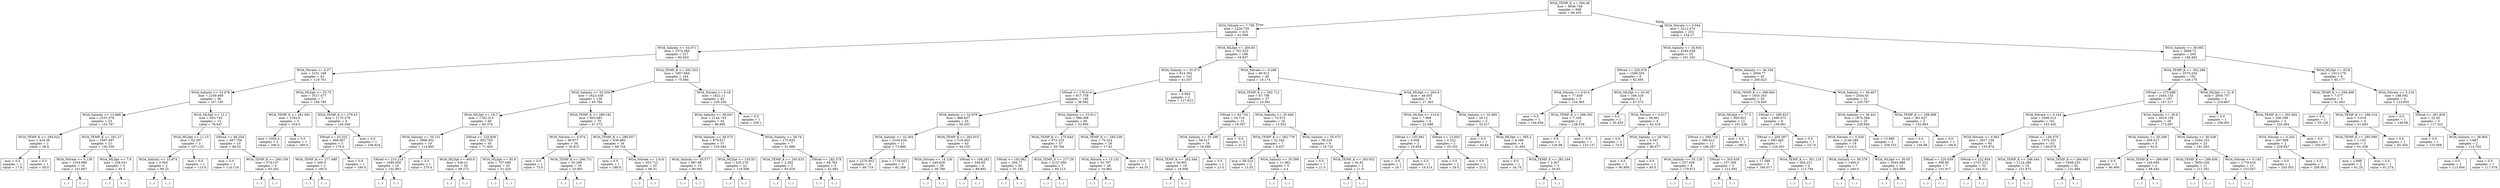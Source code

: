 digraph Tree {
node [shape=box] ;
0 [label="WOA_TEMP_K <= 294.36\nmse = 4646.748\nsamples = 668\nvalue = 96.435"] ;
1 [label="WOA_Nitrate <= 7.709\nmse = 2226.735\nsamples = 415\nvalue = 61.009"] ;
0 -> 1 [labeldistance=2.5, labelangle=45, headlabel="True"] ;
2 [label="WOA_Salinity <= 34.071\nmse = 2374.385\nsamples = 227\nvalue = 82.943"] ;
1 -> 2 ;
3 [label="WOA_Nitrate <= 6.37\nmse = 3151.168\nsamples = 43\nvalue = 119.701"] ;
2 -> 3 ;
4 [label="WOA_Salinity <= 33.478\nmse = 2109.469\nsamples = 36\nvalue = 107.185"] ;
3 -> 4 ;
5 [label="WOA_Salinity <= 12.689\nmse = 2101.576\nsamples = 23\nvalue = 124.767"] ;
4 -> 5 ;
6 [label="WOA_TEMP_K <= 284.022\nmse = 424.36\nsamples = 2\nvalue = 38.4"] ;
5 -> 6 ;
7 [label="mse = 0.0\nsamples = 1\nvalue = 17.8"] ;
6 -> 7 ;
8 [label="mse = 0.0\nsamples = 1\nvalue = 59.0"] ;
6 -> 8 ;
9 [label="WOA_TEMP_K <= 291.27\nmse = 1697.497\nsamples = 21\nvalue = 130.339"] ;
5 -> 9 ;
10 [label="WOA_Nitrate <= 0.138\nmse = 1554.889\nsamples = 16\nvalue = 141.667"] ;
9 -> 10 ;
11 [label="(...)"] ;
10 -> 11 ;
12 [label="(...)"] ;
10 -> 12 ;
39 [label="WOA_MLDpt <= 7.9\nmse = 238.031\nsamples = 5\nvalue = 91.5"] ;
9 -> 39 ;
40 [label="(...)"] ;
39 -> 40 ;
43 [label="(...)"] ;
39 -> 43 ;
48 [label="WOA_MLDpt <= 12.1\nmse = 653.743\nsamples = 13\nvalue = 76.647"] ;
4 -> 48 ;
49 [label="WOA_MLDpt <= 11.15\nmse = 62.297\nsamples = 3\nvalue = 107.125"] ;
48 -> 49 ;
50 [label="WOA_Salinity <= 33.874\nmse = 0.563\nsamples = 2\nvalue = 99.25"] ;
49 -> 50 ;
51 [label="(...)"] ;
50 -> 51 ;
52 [label="(...)"] ;
50 -> 52 ;
53 [label="mse = 0.0\nsamples = 1\nvalue = 115.0"] ;
49 -> 53 ;
54 [label="SWrad <= 66.254\nmse = 497.704\nsamples = 10\nvalue = 68.52"] ;
48 -> 54 ;
55 [label="mse = 0.0\nsamples = 1\nvalue = 114.116"] ;
54 -> 55 ;
56 [label="WOA_TEMP_K <= 290.159\nmse = 374.147\nsamples = 9\nvalue = 65.263"] ;
54 -> 56 ;
57 [label="(...)"] ;
56 -> 57 ;
64 [label="(...)"] ;
56 -> 64 ;
71 [label="WOA_MLDpt <= 25.75\nmse = 3517.477\nsamples = 7\nvalue = 184.785"] ;
3 -> 71 ;
72 [label="WOA_TEMP_K <= 281.091\nmse = 2784.0\nsamples = 3\nvalue = 224.0"] ;
71 -> 72 ;
73 [label="mse = 3200.0\nsamples = 2\nvalue = 200.0"] ;
72 -> 73 ;
74 [label="mse = 0.0\nsamples = 1\nvalue = 260.0"] ;
72 -> 74 ;
75 [label="WOA_TEMP_K <= 279.43\nmse = 1175.278\nsamples = 4\nvalue = 145.569"] ;
71 -> 75 ;
76 [label="SWrad <= 43.332\nmse = 466.667\nsamples = 3\nvalue = 170.0"] ;
75 -> 76 ;
77 [label="WOA_TEMP_K <= 277.488\nmse = 400.0\nsamples = 2\nvalue = 160.0"] ;
76 -> 77 ;
78 [label="(...)"] ;
77 -> 78 ;
79 [label="(...)"] ;
77 -> 79 ;
80 [label="mse = 0.0\nsamples = 1\nvalue = 190.0"] ;
76 -> 80 ;
81 [label="mse = 0.0\nsamples = 1\nvalue = 108.924"] ;
75 -> 81 ;
82 [label="WOA_TEMP_K <= 292.333\nmse = 1857.694\nsamples = 184\nvalue = 75.084"] ;
2 -> 82 ;
83 [label="WOA_Salinity <= 35.234\nmse = 1623.438\nsamples = 139\nvalue = 65.794"] ;
82 -> 83 ;
84 [label="WOA_MLDpt <= 19.7\nmse = 1792.313\nsamples = 69\nvalue = 82.374"] ;
83 -> 84 ;
85 [label="WOA_Salinity <= 35.151\nmse = 2866.502\nsamples = 19\nvalue = 114.895"] ;
84 -> 85 ;
86 [label="SWrad <= 210.218\nmse = 1094.059\nsamples = 18\nvalue = 102.963"] ;
85 -> 86 ;
87 [label="(...)"] ;
86 -> 87 ;
118 [label="(...)"] ;
86 -> 118 ;
119 [label="mse = 0.0\nsamples = 1\nvalue = 270.0"] ;
85 -> 119 ;
120 [label="SWrad <= 125.839\nmse = 952.793\nsamples = 50\nvalue = 71.403"] ;
84 -> 120 ;
121 [label="WOA_MLDpt <= 400.0\nmse = 538.21\nsamples = 30\nvalue = 88.272"] ;
120 -> 121 ;
122 [label="(...)"] ;
121 -> 122 ;
157 [label="(...)"] ;
121 -> 157 ;
160 [label="WOA_MLDpt <= 95.9\nmse = 707.696\nsamples = 20\nvalue = 51.426"] ;
120 -> 160 ;
161 [label="(...)"] ;
160 -> 161 ;
196 [label="(...)"] ;
160 -> 196 ;
197 [label="WOA_TEMP_K <= 289.181\nmse = 803.683\nsamples = 70\nvalue = 47.572"] ;
83 -> 197 ;
198 [label="WOA_Nitrate <= 0.074\nmse = 96.877\nsamples = 36\nvalue = 26.815"] ;
197 -> 198 ;
199 [label="mse = 0.0\nsamples = 1\nvalue = 73.0"] ;
198 -> 199 ;
200 [label="WOA_TEMP_K <= 286.731\nmse = 55.299\nsamples = 35\nvalue = 25.891"] ;
198 -> 200 ;
201 [label="(...)"] ;
200 -> 201 ;
226 [label="(...)"] ;
200 -> 226 ;
243 [label="WOA_TEMP_K <= 289.557\nmse = 636.883\nsamples = 34\nvalue = 68.744"] ;
197 -> 243 ;
244 [label="mse = 0.0\nsamples = 1\nvalue = 188.0"] ;
243 -> 244 ;
245 [label="WOA_Nitrate <= 2.616\nmse = 353.712\nsamples = 33\nvalue = 66.31"] ;
243 -> 245 ;
246 [label="(...)"] ;
245 -> 246 ;
289 [label="(...)"] ;
245 -> 289 ;
294 [label="WOA_Nitrate <= 6.18\nmse = 1622.11\nsamples = 45\nvalue = 100.336"] ;
82 -> 294 ;
295 [label="WOA_Salinity <= 36.647\nmse = 1144.743\nsamples = 44\nvalue = 96.685"] ;
294 -> 295 ;
296 [label="WOA_Salinity <= 36.575\nmse = 879.617\nsamples = 37\nvalue = 105.084"] ;
295 -> 296 ;
297 [label="WOA_Salinity <= 35.577\nmse = 687.86\nsamples = 15\nvalue = 80.945"] ;
296 -> 297 ;
298 [label="(...)"] ;
297 -> 298 ;
309 [label="(...)"] ;
297 -> 309 ;
324 [label="WOA_MLDpt <= 135.55\nmse = 435.278\nsamples = 22\nvalue = 119.568"] ;
296 -> 324 ;
325 [label="(...)"] ;
324 -> 325 ;
336 [label="(...)"] ;
324 -> 336 ;
349 [label="WOA_Salinity <= 36.74\nmse = 175.835\nsamples = 7\nvalue = 51.889"] ;
295 -> 349 ;
350 [label="WOA_TEMP_K <= 293.633\nmse = 2.562\nsamples = 2\nvalue = 65.619"] ;
349 -> 350 ;
351 [label="(...)"] ;
350 -> 351 ;
352 [label="(...)"] ;
350 -> 352 ;
353 [label="SWrad <= 282.578\nmse = 68.783\nsamples = 5\nvalue = 42.082"] ;
349 -> 353 ;
354 [label="(...)"] ;
353 -> 354 ;
359 [label="(...)"] ;
353 -> 359 ;
360 [label="mse = 0.0\nsamples = 1\nvalue = 239.1"] ;
294 -> 360 ;
361 [label="WOA_MLDpt <= 200.65\nmse = 791.533\nsamples = 188\nvalue = 34.837"] ;
1 -> 361 ;
362 [label="WOA_Salinity <= 35.473\nmse = 914.302\nsamples = 142\nvalue = 41.037"] ;
361 -> 362 ;
363 [label="SWrad <= 176.414\nmse = 817.758\nsamples = 140\nvalue = 39.582"] ;
362 -> 363 ;
364 [label="WOA_Salinity <= 32.979\nmse = 988.607\nsamples = 54\nvalue = 50.203"] ;
363 -> 364 ;
365 [label="WOA_Salinity <= 32.564\nmse = 2104.634\nsamples = 11\nvalue = 73.886"] ;
364 -> 365 ;
366 [label="mse = 2270.852\nsamples = 6\nvalue = 68.719"] ;
365 -> 366 ;
367 [label="mse = 1774.543\nsamples = 5\nvalue = 81.268"] ;
365 -> 367 ;
368 [label="WOA_TEMP_K <= 282.915\nmse = 519.463\nsamples = 43\nvalue = 44.103"] ;
364 -> 368 ;
369 [label="WOA_Nitrate <= 14.126\nmse = 249.628\nsamples = 39\nvalue = 38.789"] ;
368 -> 369 ;
370 [label="(...)"] ;
369 -> 370 ;
385 [label="(...)"] ;
369 -> 385 ;
442 [label="SWrad <= 108.283\nmse = 549.65\nsamples = 4\nvalue = 88.893"] ;
368 -> 442 ;
443 [label="(...)"] ;
442 -> 443 ;
444 [label="(...)"] ;
442 -> 444 ;
445 [label="WOA_Salinity <= 33.911\nmse = 586.388\nsamples = 86\nvalue = 32.695"] ;
363 -> 445 ;
446 [label="WOA_TEMP_K <= 275.644\nmse = 672.233\nsamples = 57\nvalue = 39.794"] ;
445 -> 446 ;
447 [label="SWrad <= 183.962\nmse = 294.77\nsamples = 50\nvalue = 35.195"] ;
446 -> 447 ;
448 [label="(...)"] ;
447 -> 448 ;
455 [label="(...)"] ;
447 -> 455 ;
512 [label="WOA_TEMP_K <= 277.29\nmse = 2127.956\nsamples = 7\nvalue = 85.213"] ;
446 -> 512 ;
513 [label="(...)"] ;
512 -> 513 ;
516 [label="(...)"] ;
512 -> 516 ;
525 [label="WOA_TEMP_K <= 285.239\nmse = 70.324\nsamples = 29\nvalue = 17.63"] ;
445 -> 525 ;
526 [label="WOA_Nitrate <= 13.152\nmse = 53.787\nsamples = 28\nvalue = 16.962"] ;
525 -> 526 ;
527 [label="(...)"] ;
526 -> 527 ;
532 [label="(...)"] ;
526 -> 532 ;
575 [label="mse = 0.0\nsamples = 1\nvalue = 44.35"] ;
525 -> 575 ;
576 [label="mse = 0.964\nsamples = 2\nvalue = 117.812"] ;
362 -> 576 ;
577 [label="WOA_Nitrate <= 9.296\nmse = 80.612\nsamples = 46\nvalue = 18.174"] ;
361 -> 577 ;
578 [label="WOA_TEMP_K <= 282.712\nmse = 67.756\nsamples = 37\nvalue = 16.391"] ;
577 -> 578 ;
579 [label="SWrad <= 93.724\nmse = 54.716\nsamples = 21\nvalue = 18.307"] ;
578 -> 579 ;
580 [label="WOA_Salinity <= 35.299\nmse = 58.517\nsamples = 19\nvalue = 18.089"] ;
579 -> 580 ;
581 [label="WOA_TEMP_K <= 282.564\nmse = 59.901\nsamples = 18\nvalue = 18.008"] ;
580 -> 581 ;
582 [label="(...)"] ;
581 -> 582 ;
583 [label="(...)"] ;
581 -> 583 ;
584 [label="mse = 0.0\nsamples = 1\nvalue = 21.0"] ;
580 -> 584 ;
585 [label="mse = -0.0\nsamples = 2\nvalue = 21.0"] ;
579 -> 585 ;
586 [label="WOA_Salinity <= 35.406\nmse = 73.572\nsamples = 16\nvalue = 13.552"] ;
578 -> 586 ;
587 [label="WOA_TEMP_K <= 282.779\nmse = 32.344\nsamples = 7\nvalue = 6.027"] ;
586 -> 587 ;
588 [label="mse = 58.523\nsamples = 2\nvalue = 13.35"] ;
587 -> 588 ;
589 [label="WOA_Salinity <= 35.399\nmse = 11.962\nsamples = 5\nvalue = 4.4"] ;
587 -> 589 ;
590 [label="(...)"] ;
589 -> 590 ;
593 [label="(...)"] ;
589 -> 593 ;
594 [label="WOA_Salinity <= 35.475\nmse = 36.229\nsamples = 9\nvalue = 18.725"] ;
586 -> 594 ;
595 [label="mse = 0.0\nsamples = 7\nvalue = 21.0"] ;
594 -> 595 ;
596 [label="WOA_TEMP_K <= 283.652\nmse = 82.81\nsamples = 2\nvalue = 11.9"] ;
594 -> 596 ;
597 [label="(...)"] ;
596 -> 597 ;
598 [label="(...)"] ;
596 -> 598 ;
599 [label="WOA_MLDpt <= 263.4\nmse = 46.055\nsamples = 9\nvalue = 27.363"] ;
577 -> 599 ;
600 [label="WOA_MLDpt <= 215.6\nmse = 7.999\nsamples = 4\nvalue = 22.088"] ;
599 -> 600 ;
601 [label="SWrad <= 103.981\nmse = 0.006\nsamples = 2\nvalue = 19.654"] ;
600 -> 601 ;
602 [label="mse = -0.0\nsamples = 1\nvalue = 19.7"] ;
601 -> 602 ;
603 [label="mse = 0.0\nsamples = 1\nvalue = 19.514"] ;
601 -> 603 ;
604 [label="SWrad <= 13.003\nmse = 0.222\nsamples = 2\nvalue = 25.333"] ;
600 -> 604 ;
605 [label="mse = 0.0\nsamples = 1\nvalue = 26.0"] ;
604 -> 605 ;
606 [label="mse = 0.0\nsamples = 1\nvalue = 25.0"] ;
604 -> 606 ;
607 [label="WOA_Salinity <= 33.485\nmse = 20.12\nsamples = 5\nvalue = 33.517"] ;
599 -> 607 ;
608 [label="mse = 0.0\nsamples = 1\nvalue = 42.64"] ;
607 -> 608 ;
609 [label="WOA_MLDpt <= 305.3\nmse = 4.168\nsamples = 4\nvalue = 31.692"] ;
607 -> 609 ;
610 [label="mse = 0.0\nsamples = 1\nvalue = 34.74"] ;
609 -> 610 ;
611 [label="WOA_TEMP_K <= 282.194\nmse = 2.307\nsamples = 3\nvalue = 30.93"] ;
609 -> 611 ;
612 [label="(...)"] ;
611 -> 612 ;
615 [label="(...)"] ;
611 -> 615 ;
616 [label="WOA_Nitrate <= 0.044\nmse = 3212.074\nsamples = 253\nvalue = 154.17"] ;
0 -> 616 [labeldistance=2.5, labelangle=-45, headlabel="False"] ;
617 [label="WOA_Salinity <= 34.934\nmse = 4180.339\nsamples = 53\nvalue = 181.163"] ;
616 -> 617 ;
618 [label="SWrad <= 220.078\nmse = 1299.505\nsamples = 8\nvalue = 92.695"] ;
617 -> 618 ;
619 [label="WOA_Nitrate <= 0.014\nmse = 77.839\nsamples = 3\nvalue = 134.565"] ;
618 -> 619 ;
620 [label="mse = 0.0\nsamples = 1\nvalue = 146.656"] ;
619 -> 620 ;
621 [label="WOA_TEMP_K <= 298.392\nmse = 7.109\nsamples = 2\nvalue = 128.519"] ;
619 -> 621 ;
622 [label="mse = 0.0\nsamples = 1\nvalue = 126.98"] ;
621 -> 622 ;
623 [label="mse = -0.0\nsamples = 1\nvalue = 133.137"] ;
621 -> 623 ;
624 [label="WOA_MLDpt <= 43.05\nmse = 349.519\nsamples = 5\nvalue = 67.573"] ;
618 -> 624 ;
625 [label="mse = 0.0\nsamples = 1\nvalue = 45.455"] ;
624 -> 625 ;
626 [label="WOA_Nitrate <= 0.017\nmse = 38.961\nsamples = 4\nvalue = 82.318"] ;
624 -> 626 ;
627 [label="mse = 0.0\nsamples = 2\nvalue = 74.0"] ;
626 -> 627 ;
628 [label="WOA_Salinity <= 34.784\nmse = 6.547\nsamples = 2\nvalue = 86.477"] ;
626 -> 628 ;
629 [label="mse = 0.0\nsamples = 1\nvalue = 90.909"] ;
628 -> 629 ;
630 [label="mse = 0.0\nsamples = 1\nvalue = 85.0"] ;
628 -> 630 ;
631 [label="WOA_Salinity <= 36.358\nmse = 2694.77\nsamples = 45\nvalue = 200.823"] ;
617 -> 631 ;
632 [label="WOA_TEMP_K <= 298.694\nmse = 1655.343\nsamples = 20\nvalue = 174.405"] ;
631 -> 632 ;
633 [label="WOA_MLDpt <= 77.5\nmse = 855.922\nsamples = 12\nvalue = 191.236"] ;
632 -> 633 ;
634 [label="SWrad <= 294.724\nmse = 386.612\nsamples = 11\nvalue = 186.297"] ;
633 -> 634 ;
635 [label="WOA_Salinity <= 35.128\nmse = 237.429\nsamples = 8\nvalue = 179.871"] ;
634 -> 635 ;
636 [label="(...)"] ;
635 -> 636 ;
637 [label="(...)"] ;
635 -> 637 ;
644 [label="SWrad <= 303.638\nmse = 157.399\nsamples = 3\nvalue = 212.002"] ;
634 -> 644 ;
645 [label="(...)"] ;
644 -> 645 ;
648 [label="(...)"] ;
644 -> 648 ;
649 [label="mse = 0.0\nsamples = 1\nvalue = 290.0"] ;
633 -> 649 ;
650 [label="SWrad <= 286.623\nmse = 1490.073\nsamples = 8\nvalue = 139.061"] ;
632 -> 650 ;
651 [label="SWrad <= 209.397\nmse = 683.465\nsamples = 7\nvalue = 129.201"] ;
650 -> 651 ;
652 [label="mse = 17.566\nsamples = 3\nvalue = 160.017"] ;
651 -> 652 ;
653 [label="WOA_TEMP_K <= 301.119\nmse = 304.221\nsamples = 4\nvalue = 113.794"] ;
651 -> 653 ;
654 [label="(...)"] ;
653 -> 654 ;
657 [label="(...)"] ;
653 -> 657 ;
660 [label="mse = 0.0\nsamples = 1\nvalue = 227.8"] ;
650 -> 660 ;
661 [label="WOA_Salinity <= 36.467\nmse = 2554.03\nsamples = 25\nvalue = 220.797"] ;
631 -> 661 ;
662 [label="WOA_Salinity <= 36.441\nmse = 1874.584\nsamples = 23\nvalue = 228.684"] ;
661 -> 662 ;
663 [label="WOA_Nitrate <= 0.029\nmse = 2140.385\nsamples = 19\nvalue = 215.0"] ;
662 -> 663 ;
664 [label="WOA_Salinity <= 36.379\nmse = 1450.0\nsamples = 7\nvalue = 240.0"] ;
663 -> 664 ;
665 [label="(...)"] ;
664 -> 665 ;
666 [label="(...)"] ;
664 -> 666 ;
667 [label="WOA_MLDpt <= 30.05\nmse = 2045.988\nsamples = 12\nvalue = 203.889"] ;
663 -> 667 ;
668 [label="(...)"] ;
667 -> 668 ;
671 [label="(...)"] ;
667 -> 671 ;
672 [label="mse = 13.889\nsamples = 4\nvalue = 258.333"] ;
662 -> 672 ;
673 [label="WOA_TEMP_K <= 298.898\nmse = 391.627\nsamples = 2\nvalue = 120.893"] ;
661 -> 673 ;
674 [label="mse = 0.0\nsamples = 1\nvalue = 148.88"] ;
673 -> 674 ;
675 [label="mse = 0.0\nsamples = 1\nvalue = 106.9"] ;
673 -> 675 ;
676 [label="WOA_Salinity <= 36.692\nmse = 2669.72\nsamples = 200\nvalue = 146.483"] ;
616 -> 676 ;
677 [label="WOA_TEMP_K <= 302.299\nmse = 2570.204\nsamples = 191\nvalue = 149.175"] ;
676 -> 677 ;
678 [label="SWrad <= 275.698\nmse = 2444.155\nsamples = 187\nvalue = 147.217"] ;
677 -> 678 ;
679 [label="WOA_Nitrate <= 0.144\nmse = 2096.513\nsamples = 161\nvalue = 143.435"] ;
678 -> 679 ;
680 [label="WOA_Nitrate <= 0.063\nmse = 2817.139\nsamples = 60\nvalue = 155.874"] ;
679 -> 680 ;
681 [label="SWrad <= 220.639\nmse = 590.85\nsamples = 7\nvalue = 101.917"] ;
680 -> 681 ;
682 [label="(...)"] ;
681 -> 682 ;
691 [label="(...)"] ;
681 -> 691 ;
694 [label="SWrad <= 222.859\nmse = 2701.312\nsamples = 53\nvalue = 162.021"] ;
680 -> 694 ;
695 [label="(...)"] ;
694 -> 695 ;
736 [label="(...)"] ;
694 -> 736 ;
753 [label="SWrad <= 149.479\nmse = 1575.355\nsamples = 101\nvalue = 136.678"] ;
679 -> 753 ;
754 [label="WOA_TEMP_K <= 298.346\nmse = 1124.286\nsamples = 19\nvalue = 152.875"] ;
753 -> 754 ;
755 [label="(...)"] ;
754 -> 755 ;
782 [label="(...)"] ;
754 -> 782 ;
783 [label="WOA_TEMP_K <= 294.663\nmse = 1608.233\nsamples = 82\nvalue = 131.884"] ;
753 -> 783 ;
784 [label="(...)"] ;
783 -> 784 ;
789 [label="(...)"] ;
783 -> 789 ;
924 [label="WOA_Salinity <= 35.6\nmse = 4018.156\nsamples = 26\nvalue = 172.097"] ;
678 -> 924 ;
925 [label="WOA_Salinity <= 35.209\nmse = 498.017\nsamples = 3\nvalue = 62.6"] ;
924 -> 925 ;
926 [label="mse = 0.0\nsamples = 1\nvalue = 90.909"] ;
925 -> 926 ;
927 [label="WOA_TEMP_K <= 299.096\nmse = 145.959\nsamples = 2\nvalue = 48.445"] ;
925 -> 927 ;
928 [label="(...)"] ;
927 -> 928 ;
929 [label="(...)"] ;
927 -> 929 ;
930 [label="WOA_Salinity <= 36.438\nmse = 3204.103\nsamples = 23\nvalue = 181.483"] ;
924 -> 930 ;
931 [label="WOA_TEMP_K <= 299.636\nmse = 2950.326\nsamples = 11\nvalue = 211.591"] ;
930 -> 931 ;
932 [label="(...)"] ;
931 -> 932 ;
943 [label="(...)"] ;
931 -> 943 ;
950 [label="WOA_Nitrate <= 0.145\nmse = 1779.016\nsamples = 12\nvalue = 153.047"] ;
930 -> 950 ;
951 [label="(...)"] ;
950 -> 951 ;
956 [label="(...)"] ;
950 -> 956 ;
959 [label="WOA_MLDpt <= 31.9\nmse = 2000.757\nsamples = 4\nvalue = 219.667"] ;
677 -> 959 ;
960 [label="mse = 0.0\nsamples = 1\nvalue = 109.091"] ;
959 -> 960 ;
961 [label="WOA_TEMP_K <= 302.492\nmse = 290.306\nsamples = 3\nvalue = 235.464"] ;
959 -> 961 ;
962 [label="WOA_Nitrate <= 0.202\nmse = 287.998\nsamples = 2\nvalue = 229.647"] ;
961 -> 962 ;
963 [label="mse = 0.0\nsamples = 1\nvalue = 243.503"] ;
962 -> 963 ;
964 [label="mse = 0.0\nsamples = 1\nvalue = 208.863"] ;
962 -> 964 ;
965 [label="mse = 0.0\nsamples = 1\nvalue = 250.007"] ;
961 -> 965 ;
966 [label="WOA_MLDpt <= 55.8\nmse = 1012.179\nsamples = 9\nvalue = 85.177"] ;
676 -> 966 ;
967 [label="WOA_TEMP_K <= 294.499\nmse = 7.577\nsamples = 5\nvalue = 61.003"] ;
966 -> 967 ;
968 [label="mse = 0.0\nsamples = 1\nvalue = 55.126"] ;
967 -> 968 ;
969 [label="WOA_TEMP_K <= 296.316\nmse = 3.019\nsamples = 4\nvalue = 61.843"] ;
967 -> 969 ;
970 [label="WOA_TEMP_K <= 295.099\nmse = 1.125\nsamples = 3\nvalue = 61.258"] ;
969 -> 970 ;
971 [label="mse = 1.688\nsamples = 2\nvalue = 61.25"] ;
970 -> 971 ;
972 [label="mse = 0.0\nsamples = 1\nvalue = 61.274"] ;
970 -> 972 ;
973 [label="mse = 0.0\nsamples = 1\nvalue = 65.354"] ;
969 -> 973 ;
974 [label="WOA_Nitrate <= 0.216\nmse = 188.592\nsamples = 4\nvalue = 123.855"] ;
966 -> 974 ;
975 [label="mse = 0.0\nsamples = 1\nvalue = 149.98"] ;
974 -> 975 ;
976 [label="SWrad <= 291.836\nmse = 22.45\nsamples = 3\nvalue = 117.323"] ;
974 -> 976 ;
977 [label="mse = 0.0\nsamples = 1\nvalue = 125.008"] ;
976 -> 977 ;
978 [label="WOA_Salinity <= 36.905\nmse = 3.687\nsamples = 2\nvalue = 114.762"] ;
976 -> 978 ;
979 [label="mse = 0.0\nsamples = 1\nvalue = 113.404"] ;
978 -> 979 ;
980 [label="mse = 0.0\nsamples = 1\nvalue = 117.478"] ;
978 -> 980 ;
}